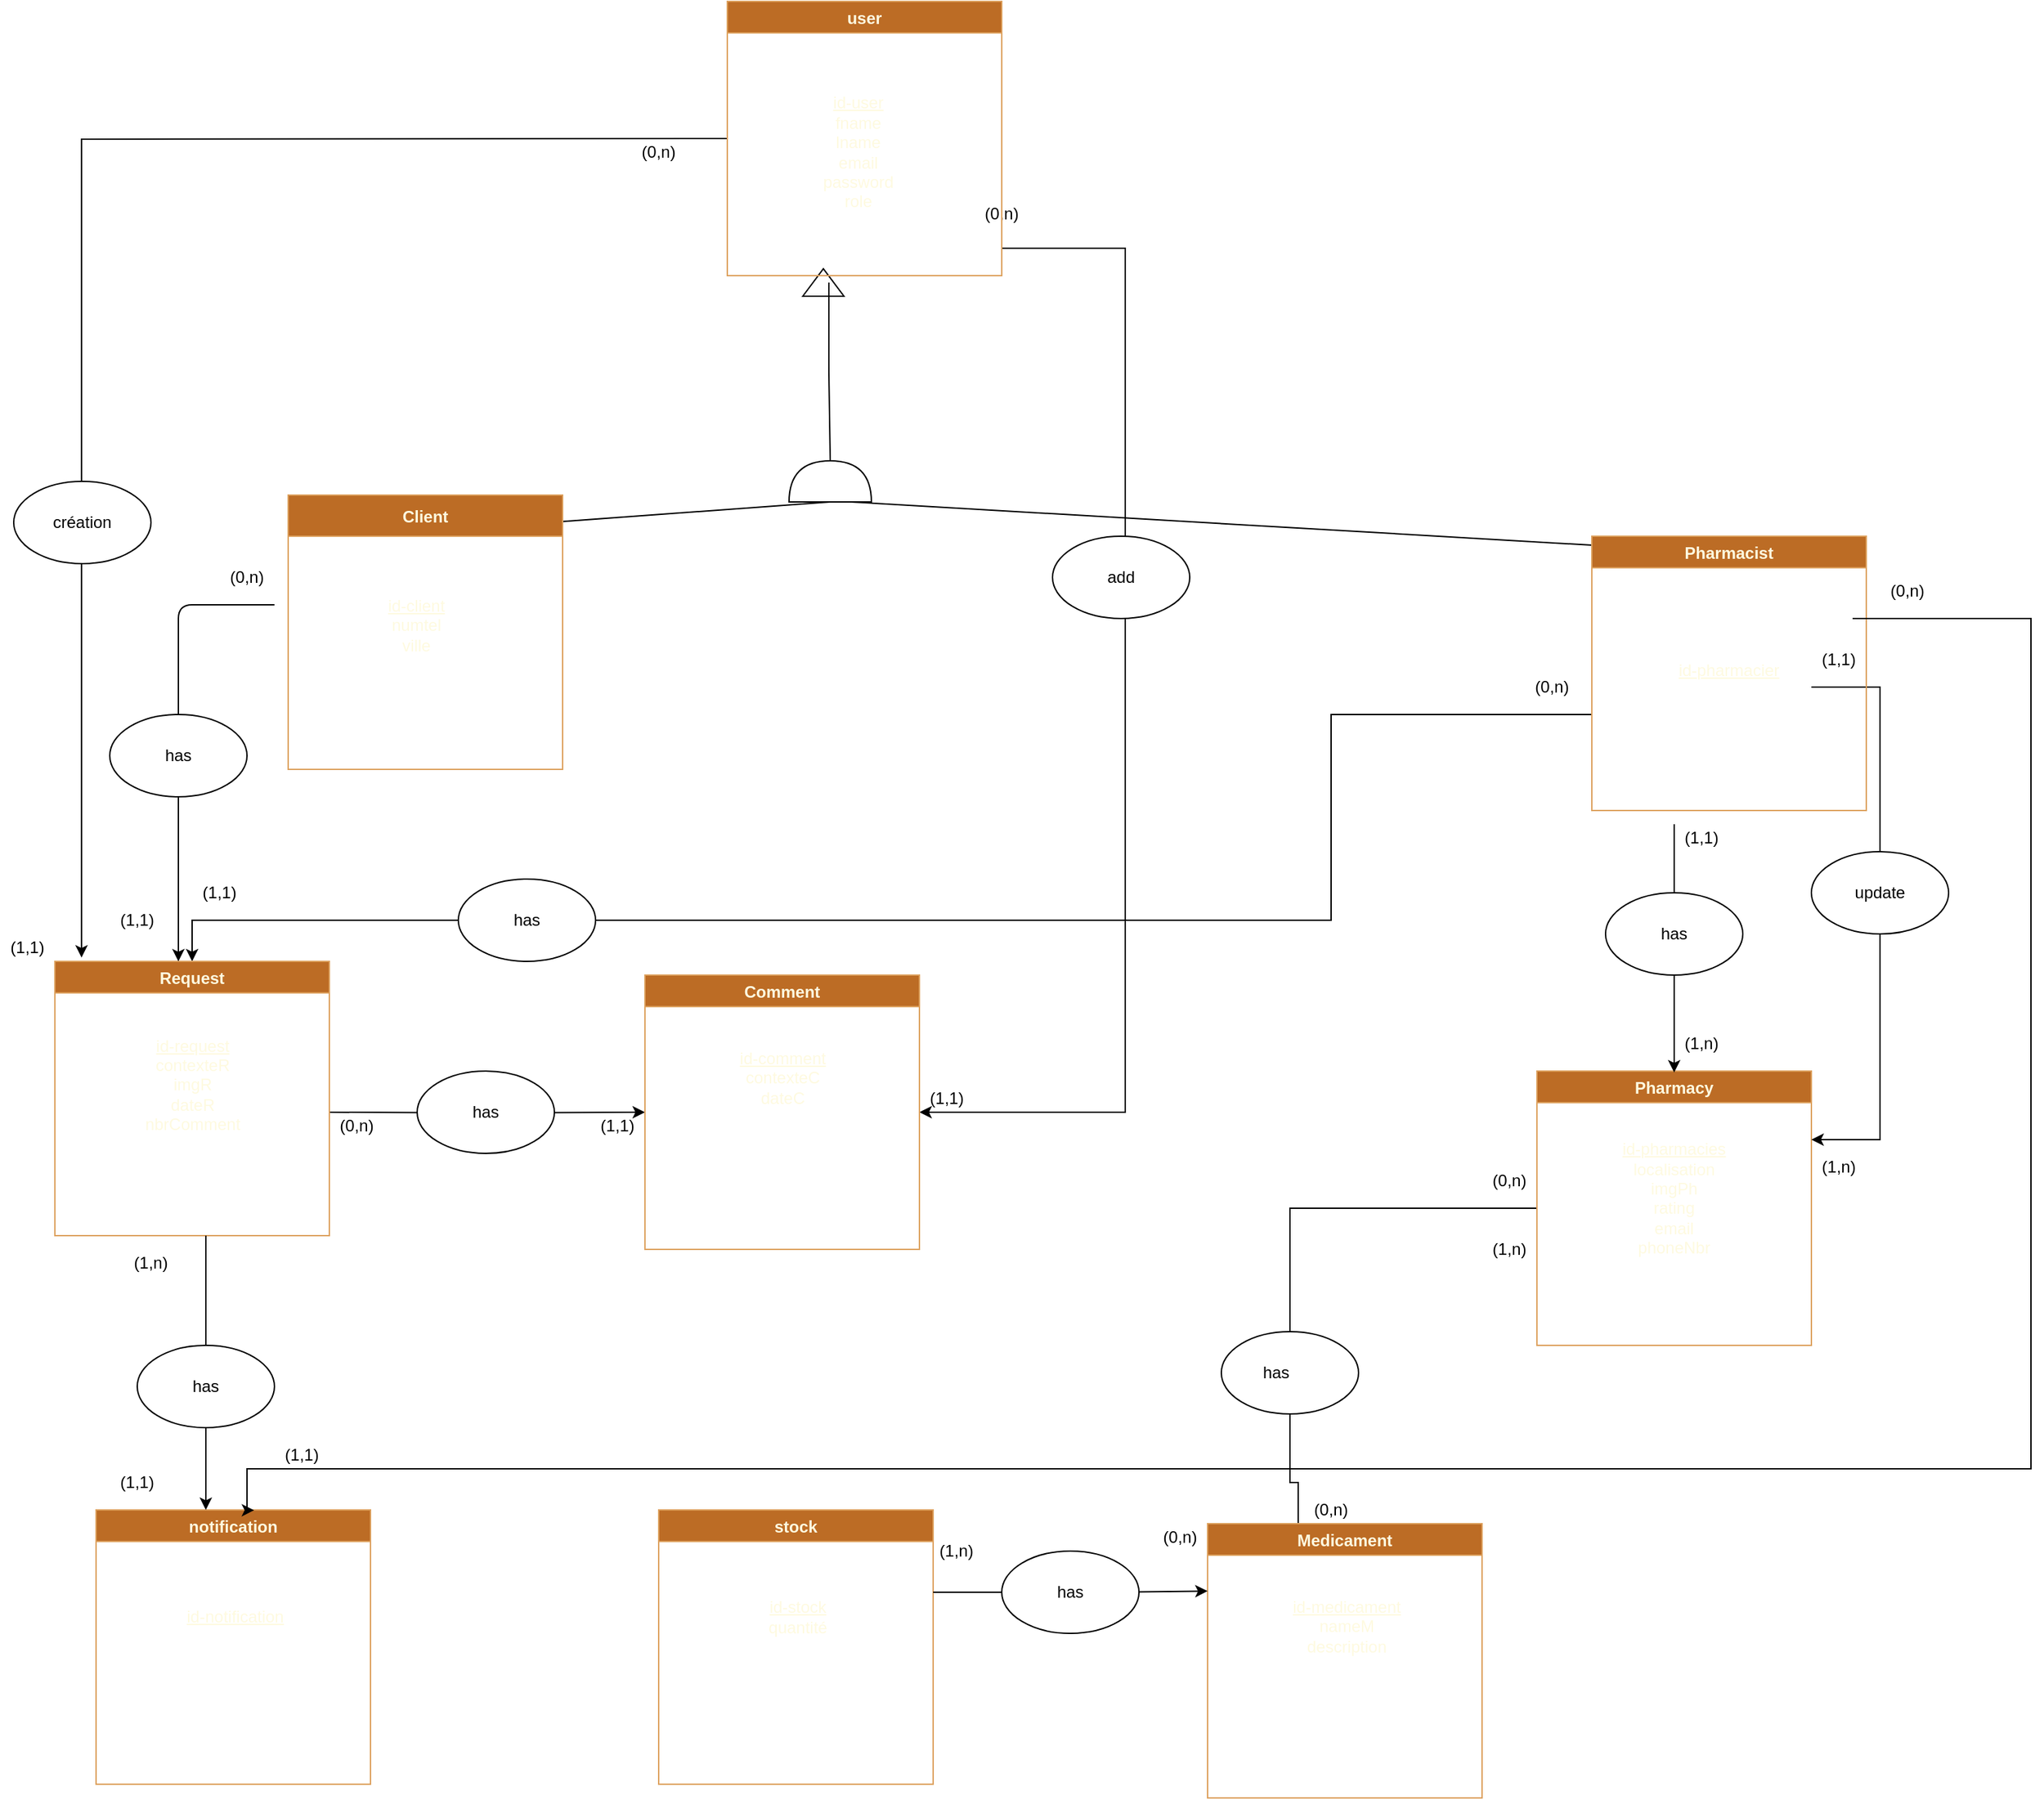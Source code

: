 <mxfile>
    <diagram id="W8gNj62SjRY6NjJK4BIp" name="Page-1">
        <mxGraphModel dx="1141" dy="1622" grid="1" gridSize="10" guides="1" tooltips="1" connect="1" arrows="1" fold="1" page="1" pageScale="1" pageWidth="827" pageHeight="1169" math="0" shadow="0">
            <root>
                <mxCell id="0"/>
                <mxCell id="1" parent="0"/>
                <mxCell id="LZQYZsuMMMMfQz9CSWEt-136" style="edgeStyle=orthogonalEdgeStyle;rounded=0;orthogonalLoop=1;jettySize=auto;html=1;entryX=0.68;entryY=0.064;entryDx=0;entryDy=0;entryPerimeter=0;" parent="1" source="4" target="72" edge="1">
                    <mxGeometry relative="1" as="geometry">
                        <mxPoint x="1147" y="790" as="targetPoint"/>
                        <Array as="points">
                            <mxPoint x="1050" y="520"/>
                            <mxPoint x="1050" y="720"/>
                            <mxPoint x="1056" y="720"/>
                        </Array>
                    </mxGeometry>
                </mxCell>
                <mxCell id="4" value="Pharmacy" style="swimlane;fillColor=#BC6C25;strokeColor=#DDA15E;fontColor=#FEFAE0;startSize=23;" parent="1" vertex="1">
                    <mxGeometry x="1230" y="420" width="200" height="200" as="geometry"/>
                </mxCell>
                <mxCell id="5" value="&lt;u&gt;id-pharmacies&lt;br&gt;&lt;/u&gt;localisation&lt;br&gt;imgPh&lt;br&gt;rating&lt;br&gt;email&lt;br&gt;phoneNbr&lt;br&gt;&amp;nbsp;" style="text;html=1;strokeColor=none;fillColor=none;align=center;verticalAlign=middle;whiteSpace=wrap;rounded=0;sketch=0;fontColor=#FEFAE0;" parent="4" vertex="1">
                    <mxGeometry x="55" y="90" width="90" height="20" as="geometry"/>
                </mxCell>
                <mxCell id="LZQYZsuMMMMfQz9CSWEt-108" style="edgeStyle=orthogonalEdgeStyle;rounded=0;orthogonalLoop=1;jettySize=auto;html=1;startArrow=none;" parent="1" source="LZQYZsuMMMMfQz9CSWEt-109" edge="1">
                    <mxGeometry relative="1" as="geometry">
                        <mxPoint x="1330" y="421" as="targetPoint"/>
                    </mxGeometry>
                </mxCell>
                <mxCell id="LZQYZsuMMMMfQz9CSWEt-124" style="edgeStyle=orthogonalEdgeStyle;rounded=0;orthogonalLoop=1;jettySize=auto;html=1;entryX=0.5;entryY=0;entryDx=0;entryDy=0;" parent="1" edge="1">
                    <mxGeometry relative="1" as="geometry">
                        <Array as="points">
                            <mxPoint x="1270" y="170"/>
                            <mxPoint x="1270" y="160"/>
                            <mxPoint x="1080" y="160"/>
                            <mxPoint x="1080" y="310"/>
                            <mxPoint x="250" y="310"/>
                        </Array>
                        <mxPoint x="1270" y="160" as="sourcePoint"/>
                        <mxPoint x="250" y="340" as="targetPoint"/>
                    </mxGeometry>
                </mxCell>
                <mxCell id="LZQYZsuMMMMfQz9CSWEt-151" style="edgeStyle=orthogonalEdgeStyle;rounded=0;orthogonalLoop=1;jettySize=auto;html=1;entryX=1;entryY=0.25;entryDx=0;entryDy=0;" parent="1" target="4" edge="1">
                    <mxGeometry relative="1" as="geometry">
                        <Array as="points">
                            <mxPoint x="1480" y="140"/>
                            <mxPoint x="1480" y="470"/>
                        </Array>
                        <mxPoint x="1430" y="140" as="sourcePoint"/>
                    </mxGeometry>
                </mxCell>
                <mxCell id="LZQYZsuMMMMfQz9CSWEt-119" style="edgeStyle=orthogonalEdgeStyle;rounded=0;orthogonalLoop=1;jettySize=auto;html=1;entryX=0;entryY=0.5;entryDx=0;entryDy=0;" parent="1" target="63" edge="1">
                    <mxGeometry relative="1" as="geometry">
                        <mxPoint x="350" y="450" as="sourcePoint"/>
                    </mxGeometry>
                </mxCell>
                <mxCell id="LZQYZsuMMMMfQz9CSWEt-103" style="edgeStyle=orthogonalEdgeStyle;rounded=0;orthogonalLoop=1;jettySize=auto;html=1;entryX=0.097;entryY=-0.014;entryDx=0;entryDy=0;entryPerimeter=0;" parent="1" target="84" edge="1">
                    <mxGeometry relative="1" as="geometry">
                        <mxPoint x="640" y="-260" as="sourcePoint"/>
                        <mxPoint x="150" y="440" as="targetPoint"/>
                    </mxGeometry>
                </mxCell>
                <mxCell id="LZQYZsuMMMMfQz9CSWEt-112" style="edgeStyle=orthogonalEdgeStyle;rounded=0;orthogonalLoop=1;jettySize=auto;html=1;entryX=1;entryY=0.5;entryDx=0;entryDy=0;exitX=0.5;exitY=1.333;exitDx=0;exitDy=0;exitPerimeter=0;" parent="1" source="LZQYZsuMMMMfQz9CSWEt-168" target="63" edge="1">
                    <mxGeometry relative="1" as="geometry">
                        <Array as="points">
                            <mxPoint x="930" y="-180"/>
                            <mxPoint x="930" y="450"/>
                        </Array>
                        <mxPoint x="820" y="-260" as="sourcePoint"/>
                    </mxGeometry>
                </mxCell>
                <mxCell id="63" value="Comment" style="swimlane;fillColor=#BC6C25;strokeColor=#DDA15E;fontColor=#FEFAE0;" parent="1" vertex="1">
                    <mxGeometry x="580" y="350" width="200" height="200" as="geometry"/>
                </mxCell>
                <mxCell id="64" value="&lt;u&gt;id-comment&lt;br&gt;&lt;/u&gt;&lt;span&gt;contexteC&lt;/span&gt;&lt;br&gt;&lt;span&gt;dateC&lt;/span&gt;" style="text;html=1;align=center;verticalAlign=middle;resizable=0;points=[];autosize=1;strokeColor=none;fontColor=#FEFAE0;" parent="63" vertex="1">
                    <mxGeometry x="60" y="50" width="80" height="50" as="geometry"/>
                </mxCell>
                <mxCell id="68" value="" style="endArrow=none;html=1;entryX=0.5;entryY=0;entryDx=0;entryDy=0;exitX=0;exitY=0.75;exitDx=0;exitDy=0;exitPerimeter=0;" parent="1" source="LZQYZsuMMMMfQz9CSWEt-95" edge="1">
                    <mxGeometry width="50" height="50" relative="1" as="geometry">
                        <mxPoint x="780" y="170" as="sourcePoint"/>
                        <mxPoint x="1330" y="40" as="targetPoint"/>
                    </mxGeometry>
                </mxCell>
                <mxCell id="69" value="" style="endArrow=none;html=1;exitX=0.5;exitY=0;exitDx=0;exitDy=0;entryX=0;entryY=0.5;entryDx=0;entryDy=0;entryPerimeter=0;" parent="1" target="LZQYZsuMMMMfQz9CSWEt-95" edge="1">
                    <mxGeometry width="50" height="50" relative="1" as="geometry">
                        <mxPoint x="374" y="30" as="sourcePoint"/>
                        <mxPoint x="680" y="-50" as="targetPoint"/>
                    </mxGeometry>
                </mxCell>
                <mxCell id="LZQYZsuMMMMfQz9CSWEt-95" value="" style="shape=or;whiteSpace=wrap;html=1;rotation=-90;" parent="1" vertex="1">
                    <mxGeometry x="700" y="-40" width="30" height="60" as="geometry"/>
                </mxCell>
                <mxCell id="LZQYZsuMMMMfQz9CSWEt-98" value="" style="triangle;whiteSpace=wrap;html=1;rotation=-90;" parent="1" vertex="1">
                    <mxGeometry x="700" y="-170" width="20" height="30" as="geometry"/>
                </mxCell>
                <mxCell id="LZQYZsuMMMMfQz9CSWEt-99" value="" style="endArrow=none;html=1;exitX=1;exitY=0.5;exitDx=0;exitDy=0;exitPerimeter=0;" parent="1" source="LZQYZsuMMMMfQz9CSWEt-95" edge="1">
                    <mxGeometry width="50" height="50" relative="1" as="geometry">
                        <mxPoint x="680" y="-25" as="sourcePoint"/>
                        <mxPoint x="714" y="-155" as="targetPoint"/>
                        <Array as="points">
                            <mxPoint x="714" y="-90"/>
                        </Array>
                    </mxGeometry>
                </mxCell>
                <mxCell id="LZQYZsuMMMMfQz9CSWEt-104" value="" style="ellipse;whiteSpace=wrap;html=1;rotation=0;" parent="1" vertex="1">
                    <mxGeometry x="120" y="-10" width="100" height="60" as="geometry"/>
                </mxCell>
                <mxCell id="LZQYZsuMMMMfQz9CSWEt-107" value="création" style="text;html=1;strokeColor=none;fillColor=none;align=center;verticalAlign=middle;whiteSpace=wrap;rounded=0;" parent="1" vertex="1">
                    <mxGeometry x="140" y="5" width="60" height="30" as="geometry"/>
                </mxCell>
                <mxCell id="LZQYZsuMMMMfQz9CSWEt-109" value="" style="ellipse;whiteSpace=wrap;html=1;rotation=0;" parent="1" vertex="1">
                    <mxGeometry x="1280" y="290" width="100" height="60" as="geometry"/>
                </mxCell>
                <mxCell id="LZQYZsuMMMMfQz9CSWEt-110" value="" style="edgeStyle=orthogonalEdgeStyle;rounded=0;orthogonalLoop=1;jettySize=auto;html=1;entryX=0.5;entryY=0;entryDx=0;entryDy=0;endArrow=none;exitX=0.5;exitY=1;exitDx=0;exitDy=0;" parent="1" target="LZQYZsuMMMMfQz9CSWEt-109" edge="1">
                    <mxGeometry relative="1" as="geometry">
                        <mxPoint x="1330" y="240" as="sourcePoint"/>
                        <mxPoint x="990.4" y="380.4" as="targetPoint"/>
                        <Array as="points">
                            <mxPoint x="1330" y="290"/>
                        </Array>
                    </mxGeometry>
                </mxCell>
                <mxCell id="LZQYZsuMMMMfQz9CSWEt-111" value="has" style="text;html=1;strokeColor=none;fillColor=none;align=center;verticalAlign=middle;whiteSpace=wrap;rounded=0;" parent="1" vertex="1">
                    <mxGeometry x="1310" y="310" width="40" height="20" as="geometry"/>
                </mxCell>
                <mxCell id="LZQYZsuMMMMfQz9CSWEt-113" value="" style="ellipse;whiteSpace=wrap;html=1;rotation=0;" parent="1" vertex="1">
                    <mxGeometry x="877" y="30" width="100" height="60" as="geometry"/>
                </mxCell>
                <mxCell id="LZQYZsuMMMMfQz9CSWEt-115" value="add" style="text;html=1;strokeColor=none;fillColor=none;align=center;verticalAlign=middle;whiteSpace=wrap;rounded=0;" parent="1" vertex="1">
                    <mxGeometry x="907" y="50" width="40" height="20" as="geometry"/>
                </mxCell>
                <mxCell id="LZQYZsuMMMMfQz9CSWEt-117" value="" style="ellipse;whiteSpace=wrap;html=1;rotation=0;" parent="1" vertex="1">
                    <mxGeometry x="414" y="420" width="100" height="60" as="geometry"/>
                </mxCell>
                <mxCell id="LZQYZsuMMMMfQz9CSWEt-118" value="has" style="text;html=1;strokeColor=none;fillColor=none;align=center;verticalAlign=middle;whiteSpace=wrap;rounded=0;" parent="1" vertex="1">
                    <mxGeometry x="444" y="440" width="40" height="20" as="geometry"/>
                </mxCell>
                <mxCell id="LZQYZsuMMMMfQz9CSWEt-121" value="" style="ellipse;whiteSpace=wrap;html=1;rotation=0;" parent="1" vertex="1">
                    <mxGeometry x="444" y="280" width="100" height="60" as="geometry"/>
                </mxCell>
                <mxCell id="LZQYZsuMMMMfQz9CSWEt-122" value="has" style="text;html=1;strokeColor=none;fillColor=none;align=center;verticalAlign=middle;whiteSpace=wrap;rounded=0;" parent="1" vertex="1">
                    <mxGeometry x="474" y="300" width="40" height="20" as="geometry"/>
                </mxCell>
                <mxCell id="LZQYZsuMMMMfQz9CSWEt-134" value="" style="ellipse;whiteSpace=wrap;html=1;rotation=0;" parent="1" vertex="1">
                    <mxGeometry x="1000" y="610" width="100" height="60" as="geometry"/>
                </mxCell>
                <mxCell id="LZQYZsuMMMMfQz9CSWEt-135" value="has" style="text;html=1;strokeColor=none;fillColor=none;align=center;verticalAlign=middle;whiteSpace=wrap;rounded=0;" parent="1" vertex="1">
                    <mxGeometry x="1020" y="630" width="40" height="20" as="geometry"/>
                </mxCell>
                <mxCell id="LZQYZsuMMMMfQz9CSWEt-152" value="" style="ellipse;whiteSpace=wrap;html=1;rotation=0;" parent="1" vertex="1">
                    <mxGeometry x="1430" y="260" width="100" height="60" as="geometry"/>
                </mxCell>
                <mxCell id="LZQYZsuMMMMfQz9CSWEt-153" value="update" style="text;html=1;strokeColor=none;fillColor=none;align=center;verticalAlign=middle;whiteSpace=wrap;rounded=0;" parent="1" vertex="1">
                    <mxGeometry x="1460" y="280" width="40" height="20" as="geometry"/>
                </mxCell>
                <mxCell id="LZQYZsuMMMMfQz9CSWEt-165" value="(0,n)" style="text;html=1;strokeColor=none;fillColor=none;align=center;verticalAlign=middle;whiteSpace=wrap;rounded=0;" parent="1" vertex="1">
                    <mxGeometry x="570" y="-260" width="40" height="20" as="geometry"/>
                </mxCell>
                <mxCell id="LZQYZsuMMMMfQz9CSWEt-167" value="(1,1)" style="text;html=1;strokeColor=none;fillColor=none;align=center;verticalAlign=middle;whiteSpace=wrap;rounded=0;" parent="1" vertex="1">
                    <mxGeometry x="110" y="320" width="40" height="20" as="geometry"/>
                </mxCell>
                <mxCell id="LZQYZsuMMMMfQz9CSWEt-168" value="(0,n)" style="text;html=1;strokeColor=none;fillColor=none;align=center;verticalAlign=middle;whiteSpace=wrap;rounded=0;" parent="1" vertex="1">
                    <mxGeometry x="820" y="-220" width="40" height="30" as="geometry"/>
                </mxCell>
                <mxCell id="LZQYZsuMMMMfQz9CSWEt-169" value="(1,1)" style="text;html=1;strokeColor=none;fillColor=none;align=center;verticalAlign=middle;whiteSpace=wrap;rounded=0;" parent="1" vertex="1">
                    <mxGeometry x="780" y="430" width="40" height="20" as="geometry"/>
                </mxCell>
                <mxCell id="LZQYZsuMMMMfQz9CSWEt-170" value="(0,n)" style="text;html=1;strokeColor=none;fillColor=none;align=center;verticalAlign=middle;whiteSpace=wrap;rounded=0;" parent="1" vertex="1">
                    <mxGeometry x="350" y="450" width="40" height="20" as="geometry"/>
                </mxCell>
                <mxCell id="LZQYZsuMMMMfQz9CSWEt-171" value="(1,1)" style="text;html=1;strokeColor=none;fillColor=none;align=center;verticalAlign=middle;whiteSpace=wrap;rounded=0;" parent="1" vertex="1">
                    <mxGeometry x="540" y="450" width="40" height="20" as="geometry"/>
                </mxCell>
                <mxCell id="LZQYZsuMMMMfQz9CSWEt-175" value="(1,1)" style="text;html=1;strokeColor=none;fillColor=none;align=center;verticalAlign=middle;whiteSpace=wrap;rounded=0;" parent="1" vertex="1">
                    <mxGeometry x="190" y="300" width="40" height="20" as="geometry"/>
                </mxCell>
                <mxCell id="LZQYZsuMMMMfQz9CSWEt-177" value="(0,n)" style="text;html=1;strokeColor=none;fillColor=none;align=center;verticalAlign=middle;whiteSpace=wrap;rounded=0;" parent="1" vertex="1">
                    <mxGeometry x="1221" y="130" width="40" height="20" as="geometry"/>
                </mxCell>
                <mxCell id="LZQYZsuMMMMfQz9CSWEt-178" value="(1,1)" style="text;html=1;strokeColor=none;fillColor=none;align=center;verticalAlign=middle;whiteSpace=wrap;rounded=0;" parent="1" vertex="1">
                    <mxGeometry x="250" y="280" width="40" height="20" as="geometry"/>
                </mxCell>
                <mxCell id="LZQYZsuMMMMfQz9CSWEt-179" value="(1,1)" style="text;html=1;strokeColor=none;fillColor=none;align=center;verticalAlign=middle;whiteSpace=wrap;rounded=0;" parent="1" vertex="1">
                    <mxGeometry x="1330" y="240" width="40" height="20" as="geometry"/>
                </mxCell>
                <mxCell id="LZQYZsuMMMMfQz9CSWEt-180" value="(1,n)" style="text;html=1;strokeColor=none;fillColor=none;align=center;verticalAlign=middle;whiteSpace=wrap;rounded=0;" parent="1" vertex="1">
                    <mxGeometry x="1330" y="390" width="40" height="20" as="geometry"/>
                </mxCell>
                <mxCell id="LZQYZsuMMMMfQz9CSWEt-181" value="(1,1)" style="text;html=1;strokeColor=none;fillColor=none;align=center;verticalAlign=middle;whiteSpace=wrap;rounded=0;" parent="1" vertex="1">
                    <mxGeometry x="1430" y="110" width="40" height="20" as="geometry"/>
                </mxCell>
                <mxCell id="LZQYZsuMMMMfQz9CSWEt-182" value="(1,n)" style="text;html=1;strokeColor=none;fillColor=none;align=center;verticalAlign=middle;whiteSpace=wrap;rounded=0;" parent="1" vertex="1">
                    <mxGeometry x="1430" y="480" width="40" height="20" as="geometry"/>
                </mxCell>
                <mxCell id="LZQYZsuMMMMfQz9CSWEt-183" value="(0,n)" style="text;html=1;strokeColor=none;fillColor=none;align=center;verticalAlign=middle;whiteSpace=wrap;rounded=0;" parent="1" vertex="1">
                    <mxGeometry x="1190" y="490" width="40" height="20" as="geometry"/>
                </mxCell>
                <mxCell id="LZQYZsuMMMMfQz9CSWEt-184" value="(0,n)" style="text;html=1;strokeColor=none;fillColor=none;align=center;verticalAlign=middle;whiteSpace=wrap;rounded=0;" parent="1" vertex="1">
                    <mxGeometry x="1060" y="730" width="40" height="20" as="geometry"/>
                </mxCell>
                <mxCell id="LZQYZsuMMMMfQz9CSWEt-185" value="(1,n)" style="text;html=1;strokeColor=none;fillColor=none;align=center;verticalAlign=middle;whiteSpace=wrap;rounded=0;" parent="1" vertex="1">
                    <mxGeometry x="1190" y="540" width="40" height="20" as="geometry"/>
                </mxCell>
                <mxCell id="70" value="notification" style="swimlane;fillColor=#BC6C25;strokeColor=#DDA15E;fontColor=#FEFAE0;" parent="1" vertex="1">
                    <mxGeometry x="180" y="740" width="200" height="200" as="geometry"/>
                </mxCell>
                <mxCell id="71" value="&lt;u&gt;id-notification&lt;br&gt;&lt;/u&gt;" style="text;html=1;strokeColor=none;fillColor=none;align=center;verticalAlign=middle;whiteSpace=wrap;rounded=0;sketch=0;fontColor=#FEFAE0;" parent="70" vertex="1">
                    <mxGeometry x="53.5" y="65" width="95" height="25" as="geometry"/>
                </mxCell>
                <mxCell id="72" value="Medicament" style="swimlane;fillColor=#BC6C25;strokeColor=#DDA15E;fontColor=#FEFAE0;" parent="1" vertex="1">
                    <mxGeometry x="990" y="750" width="200" height="200" as="geometry"/>
                </mxCell>
                <mxCell id="73" value="&lt;u&gt;id-medicament&lt;br&gt;&lt;/u&gt;nameM&lt;br&gt;description" style="text;html=1;strokeColor=none;fillColor=none;align=center;verticalAlign=middle;whiteSpace=wrap;rounded=0;sketch=0;fontColor=#FEFAE0;" parent="72" vertex="1">
                    <mxGeometry x="53.5" y="65" width="95" height="20" as="geometry"/>
                </mxCell>
                <mxCell id="76" value="user" style="swimlane;fillColor=#BC6C25;strokeColor=#DDA15E;fontColor=#FEFAE0;" parent="1" vertex="1">
                    <mxGeometry x="640" y="-360" width="200" height="200" as="geometry"/>
                </mxCell>
                <mxCell id="77" value="&lt;u&gt;id-user&lt;/u&gt;&lt;br&gt;fname&lt;br&gt;lname&lt;br&gt;email&lt;br&gt;password&lt;br&gt;role" style="text;html=1;align=center;verticalAlign=middle;resizable=0;points=[];autosize=1;strokeColor=none;fontColor=#FEFAE0;" parent="76" vertex="1">
                    <mxGeometry x="60" y="65" width="70" height="90" as="geometry"/>
                </mxCell>
                <mxCell id="78" value="Client" style="swimlane;fillColor=#BC6C25;strokeColor=#DDA15E;fontColor=#FEFAE0;startSize=30;" parent="1" vertex="1">
                    <mxGeometry x="320" width="200" height="200" as="geometry"/>
                </mxCell>
                <mxCell id="79" value="&lt;u&gt;id-client&lt;/u&gt;&lt;br&gt;numtel&lt;br&gt;ville" style="text;html=1;align=center;verticalAlign=middle;resizable=0;points=[];autosize=1;strokeColor=none;fontColor=#FEFAE0;" parent="78" vertex="1">
                    <mxGeometry x="63" y="70" width="60" height="50" as="geometry"/>
                </mxCell>
                <mxCell id="82" value="Pharmacist" style="swimlane;fillColor=#BC6C25;strokeColor=#DDA15E;fontColor=#FEFAE0;" parent="1" vertex="1">
                    <mxGeometry x="1270" y="30" width="200" height="200" as="geometry"/>
                </mxCell>
                <mxCell id="83" value="&lt;u&gt;id-pharmacier&lt;/u&gt;&lt;br&gt;" style="text;html=1;strokeColor=none;fillColor=none;align=center;verticalAlign=middle;whiteSpace=wrap;rounded=0;sketch=0;fontColor=#FEFAE0;" parent="82" vertex="1">
                    <mxGeometry x="45" y="85" width="110" height="25" as="geometry"/>
                </mxCell>
                <mxCell id="84" value="Request" style="swimlane;fillColor=#BC6C25;strokeColor=#DDA15E;fontColor=#FEFAE0;startSize=23;" parent="1" vertex="1">
                    <mxGeometry x="150" y="340" width="200" height="200" as="geometry"/>
                </mxCell>
                <mxCell id="85" value="&lt;u&gt;id-request&lt;br&gt;&lt;/u&gt;contexteR&lt;br&gt;imgR&lt;br&gt;dateR&lt;br&gt;nbrComment" style="text;html=1;strokeColor=none;fillColor=none;align=center;verticalAlign=middle;whiteSpace=wrap;rounded=0;sketch=0;fontColor=#FEFAE0;" parent="84" vertex="1">
                    <mxGeometry x="57.5" y="65" width="85" height="50" as="geometry"/>
                </mxCell>
                <mxCell id="98" value="" style="endArrow=classic;html=1;startArrow=none;" parent="1" source="99" edge="1">
                    <mxGeometry width="50" height="50" relative="1" as="geometry">
                        <mxPoint x="770" y="799" as="sourcePoint"/>
                        <mxPoint x="990" y="799.17" as="targetPoint"/>
                    </mxGeometry>
                </mxCell>
                <mxCell id="101" value="(1,n)" style="text;html=1;strokeColor=none;fillColor=none;align=center;verticalAlign=middle;whiteSpace=wrap;rounded=0;" parent="1" vertex="1">
                    <mxGeometry x="787" y="760" width="40" height="20" as="geometry"/>
                </mxCell>
                <mxCell id="102" value="(0,n)" style="text;html=1;strokeColor=none;fillColor=none;align=center;verticalAlign=middle;whiteSpace=wrap;rounded=0;" parent="1" vertex="1">
                    <mxGeometry x="950" y="750" width="40" height="20" as="geometry"/>
                </mxCell>
                <mxCell id="106" value="stock" style="swimlane;fillColor=#BC6C25;strokeColor=#DDA15E;fontColor=#FEFAE0;" parent="1" vertex="1">
                    <mxGeometry x="590" y="740" width="200" height="200" as="geometry"/>
                </mxCell>
                <mxCell id="107" value="&lt;u&gt;id-stock&lt;br&gt;&lt;/u&gt;quantité&lt;br&gt;" style="text;html=1;strokeColor=none;fillColor=none;align=center;verticalAlign=middle;whiteSpace=wrap;rounded=0;sketch=0;fontColor=#FEFAE0;" parent="106" vertex="1">
                    <mxGeometry x="53.5" y="65" width="95" height="25" as="geometry"/>
                </mxCell>
                <mxCell id="108" value="" style="endArrow=classic;html=1;" parent="1" edge="1">
                    <mxGeometry width="50" height="50" relative="1" as="geometry">
                        <mxPoint x="310" y="80" as="sourcePoint"/>
                        <mxPoint x="240" y="340" as="targetPoint"/>
                        <Array as="points">
                            <mxPoint x="240" y="80"/>
                        </Array>
                    </mxGeometry>
                </mxCell>
                <mxCell id="109" value="" style="ellipse;whiteSpace=wrap;html=1;rotation=0;" parent="1" vertex="1">
                    <mxGeometry x="190" y="160" width="100" height="60" as="geometry"/>
                </mxCell>
                <mxCell id="110" value="has" style="text;html=1;strokeColor=none;fillColor=none;align=center;verticalAlign=middle;whiteSpace=wrap;rounded=0;" parent="1" vertex="1">
                    <mxGeometry x="220" y="180" width="40" height="20" as="geometry"/>
                </mxCell>
                <mxCell id="111" value="(0,n)" style="text;html=1;strokeColor=none;fillColor=none;align=center;verticalAlign=middle;whiteSpace=wrap;rounded=0;" parent="1" vertex="1">
                    <mxGeometry x="270" y="50" width="40" height="20" as="geometry"/>
                </mxCell>
                <mxCell id="112" value="" style="endArrow=classic;html=1;startArrow=none;" parent="1" source="113" edge="1">
                    <mxGeometry width="50" height="50" relative="1" as="geometry">
                        <mxPoint x="260" y="550" as="sourcePoint"/>
                        <mxPoint x="260" y="740" as="targetPoint"/>
                    </mxGeometry>
                </mxCell>
                <mxCell id="113" value="" style="ellipse;whiteSpace=wrap;html=1;rotation=0;" parent="1" vertex="1">
                    <mxGeometry x="210" y="620" width="100" height="60" as="geometry"/>
                </mxCell>
                <mxCell id="114" value="" style="endArrow=none;html=1;" parent="1" target="113" edge="1">
                    <mxGeometry width="50" height="50" relative="1" as="geometry">
                        <mxPoint x="260" y="540" as="sourcePoint"/>
                        <mxPoint x="260" y="740" as="targetPoint"/>
                    </mxGeometry>
                </mxCell>
                <mxCell id="115" value="has" style="text;html=1;strokeColor=none;fillColor=none;align=center;verticalAlign=middle;whiteSpace=wrap;rounded=0;" parent="1" vertex="1">
                    <mxGeometry x="240" y="640" width="40" height="20" as="geometry"/>
                </mxCell>
                <mxCell id="116" value="(1,n)" style="text;html=1;strokeColor=none;fillColor=none;align=center;verticalAlign=middle;whiteSpace=wrap;rounded=0;" parent="1" vertex="1">
                    <mxGeometry x="200" y="550" width="40" height="20" as="geometry"/>
                </mxCell>
                <mxCell id="117" value="(1,1)" style="text;html=1;strokeColor=none;fillColor=none;align=center;verticalAlign=middle;whiteSpace=wrap;rounded=0;" parent="1" vertex="1">
                    <mxGeometry x="190" y="710" width="40" height="20" as="geometry"/>
                </mxCell>
                <mxCell id="99" value="has" style="ellipse;whiteSpace=wrap;html=1;rotation=0;" parent="1" vertex="1">
                    <mxGeometry x="840" y="770" width="100" height="60" as="geometry"/>
                </mxCell>
                <mxCell id="123" value="" style="endArrow=none;html=1;" parent="1" target="99" edge="1">
                    <mxGeometry width="50" height="50" relative="1" as="geometry">
                        <mxPoint x="790" y="800" as="sourcePoint"/>
                        <mxPoint x="990" y="799.17" as="targetPoint"/>
                    </mxGeometry>
                </mxCell>
                <mxCell id="127" style="edgeStyle=orthogonalEdgeStyle;rounded=0;orthogonalLoop=1;jettySize=auto;html=1;entryX=0.576;entryY=0.001;entryDx=0;entryDy=0;entryPerimeter=0;" parent="1" target="70" edge="1">
                    <mxGeometry relative="1" as="geometry">
                        <Array as="points">
                            <mxPoint x="1590" y="90"/>
                            <mxPoint x="1590" y="710"/>
                            <mxPoint x="290" y="710"/>
                            <mxPoint x="290" y="740"/>
                        </Array>
                        <mxPoint x="1460" y="90" as="sourcePoint"/>
                        <mxPoint x="290" y="700" as="targetPoint"/>
                    </mxGeometry>
                </mxCell>
                <mxCell id="130" value="(0,n)" style="text;html=1;strokeColor=none;fillColor=none;align=center;verticalAlign=middle;whiteSpace=wrap;rounded=0;" parent="1" vertex="1">
                    <mxGeometry x="1480" y="60" width="40" height="20" as="geometry"/>
                </mxCell>
                <mxCell id="131" value="(1,1)" style="text;html=1;strokeColor=none;fillColor=none;align=center;verticalAlign=middle;whiteSpace=wrap;rounded=0;" parent="1" vertex="1">
                    <mxGeometry x="310" y="690" width="40" height="20" as="geometry"/>
                </mxCell>
            </root>
        </mxGraphModel>
    </diagram>
    <diagram id="GbeiJ2qxSSPJXrs_7t6p" name="Page-2">
        &#xa;        &#xa;        &#xa;&#xa;&#xa;
        <mxGraphModel dx="810" dy="317" grid="1" gridSize="10" guides="1" tooltips="1" connect="1" arrows="1" fold="1" page="1" pageScale="1" pageWidth="827" pageHeight="1169" math="0" shadow="0">
            &#xa;            &#xa;            &#xa;&#xa;&#xa;
            <root>
                &#xa;                &#xa;                &#xa;&#xa;&#xa;
                <mxCell id="VAmIkrkpBPhKV_E9gxgy-0"/>
                &#xa;                &#xa;                &#xa;&#xa;&#xa;
                <mxCell id="VAmIkrkpBPhKV_E9gxgy-1" parent="VAmIkrkpBPhKV_E9gxgy-0"/>
                &#xa;                &#xa;                &#xa;&#xa;&#xa;
            </root>
            &#xa;            &#xa;            &#xa;&#xa;&#xa;
        </mxGraphModel>
        &#xa;        &#xa;        &#xa;&#xa;&#xa;
    </diagram>
</mxfile>